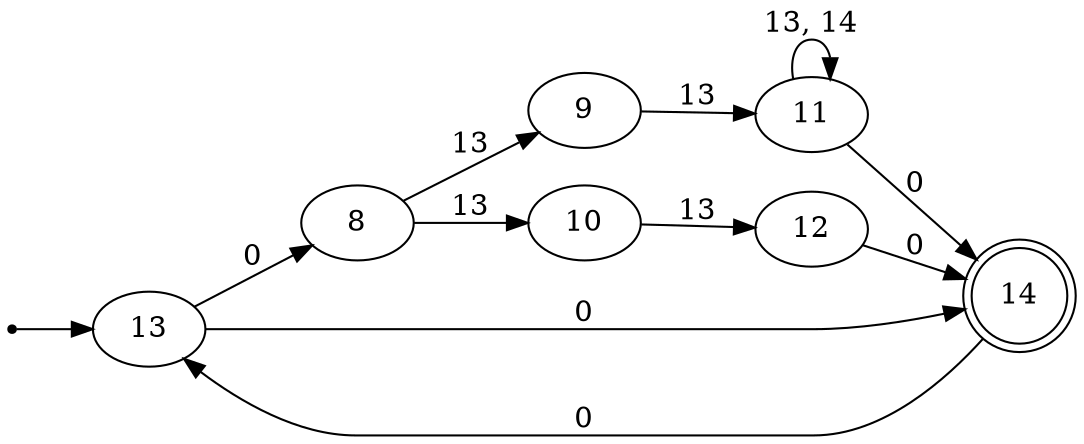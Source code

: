 digraph{

rankdir=LR;
inic[shape=point];

inic->13;

8->9 [label="13"];
8->10 [label="13"];
9->11 [label="13"];
10->12 [label="13"];
11->11 [label="13, 14"];
11->14 [label="0"];
12->14 [label="0"];
13->8 [label="0"];
13->14 [label="0"];
14->13 [label="0"];

14[shape=doublecircle];
}
